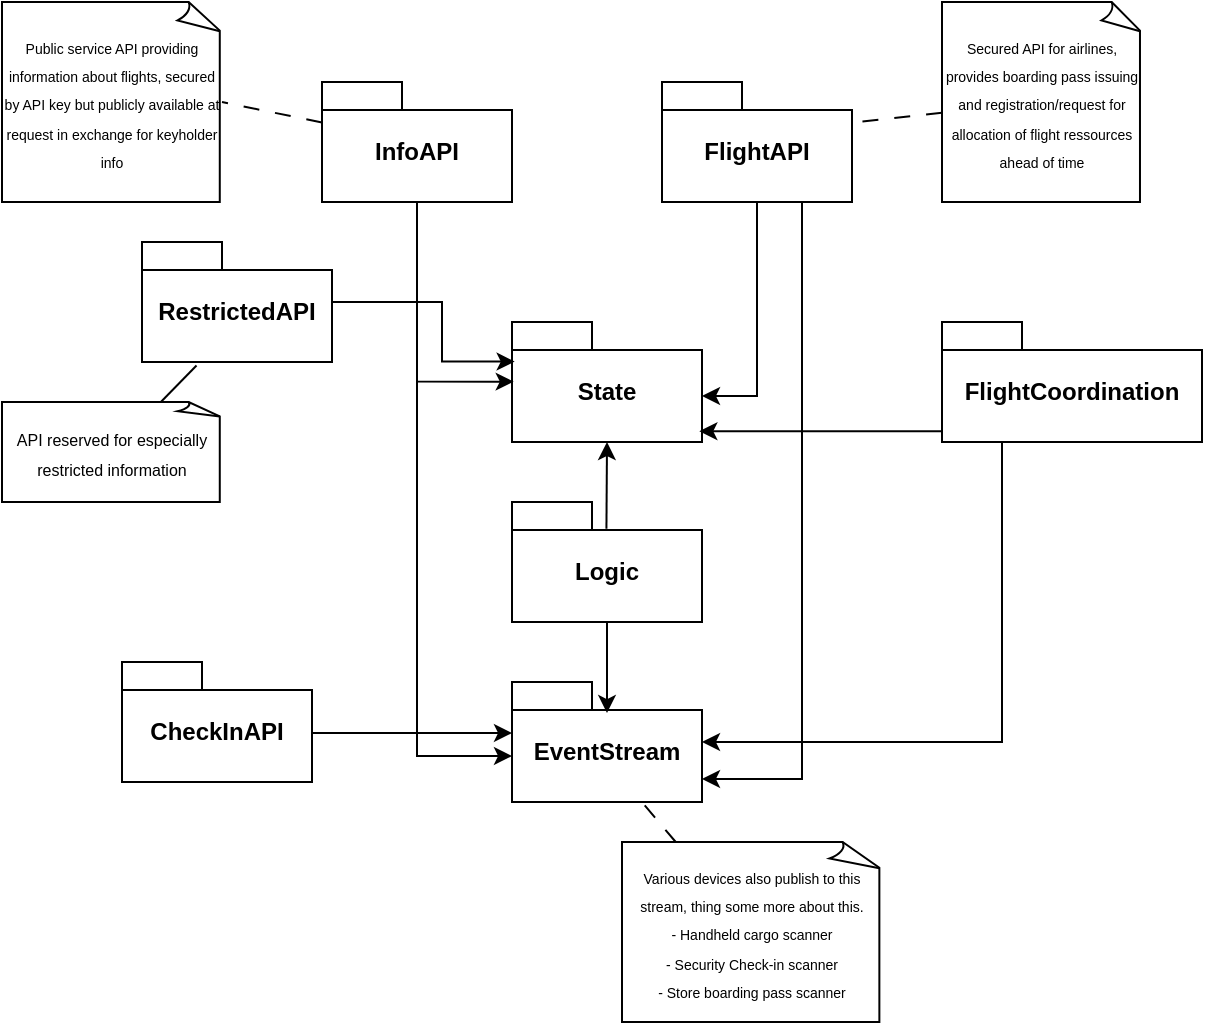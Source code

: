 <mxfile version="24.0.0" type="github">
  <diagram name="Page-1" id="RTZI7BI9XGlL8lKhkfU2">
    <mxGraphModel dx="1407" dy="564" grid="1" gridSize="10" guides="1" tooltips="1" connect="1" arrows="1" fold="1" page="1" pageScale="1" pageWidth="827" pageHeight="1169" math="0" shadow="0">
      <root>
        <mxCell id="0" />
        <mxCell id="1" parent="0" />
        <mxCell id="jgzKc0FuCxYrkeADa3Bx-15" style="rounded=0;orthogonalLoop=1;jettySize=auto;html=1;entryX=0;entryY=0;entryDx=70;entryDy=23;endArrow=none;endFill=0;entryPerimeter=0;dashed=1;dashPattern=8 8;" parent="1" source="jgzKc0FuCxYrkeADa3Bx-14" target="VFhXdiP3xMnJc5qm5MnM-1" edge="1">
          <mxGeometry relative="1" as="geometry">
            <mxPoint x="470" y="175" as="targetPoint" />
          </mxGeometry>
        </mxCell>
        <mxCell id="jgzKc0FuCxYrkeADa3Bx-14" value="&lt;font style=&quot;font-size: 7px;&quot;&gt;Secured API for airlines, provides boarding pass issuing and registration/request for allocation of flight ressources ahead of time&lt;/font&gt;" style="whiteSpace=wrap;html=1;shape=mxgraph.basic.document" parent="1" vertex="1">
          <mxGeometry x="510" y="100" width="100" height="100" as="geometry" />
        </mxCell>
        <mxCell id="VFhXdiP3xMnJc5qm5MnM-1" value="FlightAPI" style="shape=folder;fontStyle=1;spacingTop=10;tabWidth=40;tabHeight=14;tabPosition=left;html=1;whiteSpace=wrap;" vertex="1" parent="1">
          <mxGeometry x="370" y="140" width="95" height="60" as="geometry" />
        </mxCell>
        <mxCell id="VFhXdiP3xMnJc5qm5MnM-3" value="EventStream" style="shape=folder;fontStyle=1;spacingTop=10;tabWidth=40;tabHeight=14;tabPosition=left;html=1;whiteSpace=wrap;" vertex="1" parent="1">
          <mxGeometry x="295" y="440" width="95" height="60" as="geometry" />
        </mxCell>
        <mxCell id="VFhXdiP3xMnJc5qm5MnM-4" value="FlightCoordination" style="shape=folder;fontStyle=1;spacingTop=10;tabWidth=40;tabHeight=14;tabPosition=left;html=1;whiteSpace=wrap;" vertex="1" parent="1">
          <mxGeometry x="510" y="260" width="130" height="60" as="geometry" />
        </mxCell>
        <mxCell id="VFhXdiP3xMnJc5qm5MnM-5" value="State" style="shape=folder;fontStyle=1;spacingTop=10;tabWidth=40;tabHeight=14;tabPosition=left;html=1;whiteSpace=wrap;" vertex="1" parent="1">
          <mxGeometry x="295" y="260" width="95" height="60" as="geometry" />
        </mxCell>
        <mxCell id="VFhXdiP3xMnJc5qm5MnM-6" value="InfoAPI" style="shape=folder;fontStyle=1;spacingTop=10;tabWidth=40;tabHeight=14;tabPosition=left;html=1;whiteSpace=wrap;" vertex="1" parent="1">
          <mxGeometry x="200" y="140" width="95" height="60" as="geometry" />
        </mxCell>
        <mxCell id="VFhXdiP3xMnJc5qm5MnM-7" value="&lt;span style=&quot;font-size: 7px;&quot;&gt;Public service API providing information about flights, secured by API key but publicly available at request in exchange for keyholder info&lt;/span&gt;" style="whiteSpace=wrap;html=1;shape=mxgraph.basic.document" vertex="1" parent="1">
          <mxGeometry x="40" y="100" width="110" height="100" as="geometry" />
        </mxCell>
        <mxCell id="VFhXdiP3xMnJc5qm5MnM-8" style="rounded=0;orthogonalLoop=1;jettySize=auto;html=1;entryX=1;entryY=0.5;entryDx=0;entryDy=0;entryPerimeter=0;endArrow=none;endFill=0;dashed=1;dashPattern=8 8;" edge="1" parent="1" source="VFhXdiP3xMnJc5qm5MnM-6" target="VFhXdiP3xMnJc5qm5MnM-7">
          <mxGeometry relative="1" as="geometry" />
        </mxCell>
        <mxCell id="VFhXdiP3xMnJc5qm5MnM-28" style="edgeStyle=orthogonalEdgeStyle;rounded=0;orthogonalLoop=1;jettySize=auto;html=1;entryX=0.009;entryY=0.497;entryDx=0;entryDy=0;entryPerimeter=0;" edge="1" parent="1" source="VFhXdiP3xMnJc5qm5MnM-6" target="VFhXdiP3xMnJc5qm5MnM-5">
          <mxGeometry relative="1" as="geometry" />
        </mxCell>
        <mxCell id="VFhXdiP3xMnJc5qm5MnM-29" style="edgeStyle=orthogonalEdgeStyle;rounded=0;orthogonalLoop=1;jettySize=auto;html=1;entryX=0;entryY=0;entryDx=95;entryDy=37;entryPerimeter=0;" edge="1" parent="1" source="VFhXdiP3xMnJc5qm5MnM-1" target="VFhXdiP3xMnJc5qm5MnM-5">
          <mxGeometry relative="1" as="geometry" />
        </mxCell>
        <mxCell id="VFhXdiP3xMnJc5qm5MnM-30" style="edgeStyle=orthogonalEdgeStyle;rounded=0;orthogonalLoop=1;jettySize=auto;html=1;entryX=0.986;entryY=0.91;entryDx=0;entryDy=0;entryPerimeter=0;" edge="1" parent="1" source="VFhXdiP3xMnJc5qm5MnM-4" target="VFhXdiP3xMnJc5qm5MnM-5">
          <mxGeometry relative="1" as="geometry">
            <Array as="points">
              <mxPoint x="450" y="315" />
            </Array>
          </mxGeometry>
        </mxCell>
        <mxCell id="VFhXdiP3xMnJc5qm5MnM-32" value="Logic" style="shape=folder;fontStyle=1;spacingTop=10;tabWidth=40;tabHeight=14;tabPosition=left;html=1;whiteSpace=wrap;" vertex="1" parent="1">
          <mxGeometry x="295" y="350" width="95" height="60" as="geometry" />
        </mxCell>
        <mxCell id="VFhXdiP3xMnJc5qm5MnM-33" style="rounded=0;orthogonalLoop=1;jettySize=auto;html=1;entryX=0.5;entryY=1;entryDx=0;entryDy=0;entryPerimeter=0;exitX=0.497;exitY=0.222;exitDx=0;exitDy=0;exitPerimeter=0;" edge="1" parent="1" source="VFhXdiP3xMnJc5qm5MnM-32" target="VFhXdiP3xMnJc5qm5MnM-5">
          <mxGeometry relative="1" as="geometry">
            <mxPoint x="343" y="370" as="sourcePoint" />
          </mxGeometry>
        </mxCell>
        <mxCell id="VFhXdiP3xMnJc5qm5MnM-35" style="edgeStyle=orthogonalEdgeStyle;rounded=0;orthogonalLoop=1;jettySize=auto;html=1;entryX=0.25;entryY=1;entryDx=0;entryDy=0;entryPerimeter=0;endArrow=none;endFill=0;startArrow=classic;startFill=1;" edge="1" parent="1" source="VFhXdiP3xMnJc5qm5MnM-3" target="VFhXdiP3xMnJc5qm5MnM-4">
          <mxGeometry relative="1" as="geometry">
            <Array as="points">
              <mxPoint x="540" y="470" />
              <mxPoint x="540" y="320" />
            </Array>
          </mxGeometry>
        </mxCell>
        <mxCell id="VFhXdiP3xMnJc5qm5MnM-37" style="edgeStyle=orthogonalEdgeStyle;rounded=0;orthogonalLoop=1;jettySize=auto;html=1;entryX=0.5;entryY=1;entryDx=0;entryDy=0;entryPerimeter=0;startArrow=classic;startFill=1;exitX=0.5;exitY=0.259;exitDx=0;exitDy=0;exitPerimeter=0;endArrow=none;endFill=0;" edge="1" parent="1" source="VFhXdiP3xMnJc5qm5MnM-3" target="VFhXdiP3xMnJc5qm5MnM-32">
          <mxGeometry relative="1" as="geometry">
            <mxPoint x="343" y="440" as="sourcePoint" />
          </mxGeometry>
        </mxCell>
        <mxCell id="VFhXdiP3xMnJc5qm5MnM-38" style="edgeStyle=orthogonalEdgeStyle;rounded=0;orthogonalLoop=1;jettySize=auto;html=1;entryX=0;entryY=0;entryDx=0;entryDy=37;entryPerimeter=0;" edge="1" parent="1" source="VFhXdiP3xMnJc5qm5MnM-6" target="VFhXdiP3xMnJc5qm5MnM-3">
          <mxGeometry relative="1" as="geometry" />
        </mxCell>
        <mxCell id="VFhXdiP3xMnJc5qm5MnM-39" style="edgeStyle=orthogonalEdgeStyle;rounded=0;orthogonalLoop=1;jettySize=auto;html=1;entryX=0;entryY=0;entryDx=95;entryDy=48.5;entryPerimeter=0;" edge="1" parent="1" source="VFhXdiP3xMnJc5qm5MnM-1" target="VFhXdiP3xMnJc5qm5MnM-3">
          <mxGeometry relative="1" as="geometry">
            <Array as="points">
              <mxPoint x="440" y="488" />
            </Array>
          </mxGeometry>
        </mxCell>
        <mxCell id="VFhXdiP3xMnJc5qm5MnM-40" value="CheckInAPI" style="shape=folder;fontStyle=1;spacingTop=10;tabWidth=40;tabHeight=14;tabPosition=left;html=1;whiteSpace=wrap;" vertex="1" parent="1">
          <mxGeometry x="100" y="430" width="95" height="60" as="geometry" />
        </mxCell>
        <mxCell id="VFhXdiP3xMnJc5qm5MnM-45" value="&lt;font style=&quot;font-size: 7px;&quot;&gt;Various devices also publish to this stream, thing some more about this.&lt;/font&gt;&lt;div&gt;&lt;font style=&quot;font-size: 7px;&quot;&gt;- Handheld cargo scanner&lt;/font&gt;&lt;/div&gt;&lt;div&gt;&lt;font style=&quot;font-size: 7px;&quot;&gt;- Security Check-in scanner&lt;/font&gt;&lt;/div&gt;&lt;div&gt;&lt;font style=&quot;font-size: 7px;&quot;&gt;- Store boarding pass scanner&lt;/font&gt;&lt;/div&gt;" style="whiteSpace=wrap;html=1;shape=mxgraph.basic.document" vertex="1" parent="1">
          <mxGeometry x="350" y="520" width="130" height="90" as="geometry" />
        </mxCell>
        <mxCell id="VFhXdiP3xMnJc5qm5MnM-46" style="rounded=0;orthogonalLoop=1;jettySize=auto;html=1;entryX=0.69;entryY=1.012;entryDx=0;entryDy=0;entryPerimeter=0;endArrow=none;endFill=0;dashed=1;dashPattern=8 8;" edge="1" parent="1" source="VFhXdiP3xMnJc5qm5MnM-45" target="VFhXdiP3xMnJc5qm5MnM-3">
          <mxGeometry relative="1" as="geometry" />
        </mxCell>
        <mxCell id="VFhXdiP3xMnJc5qm5MnM-47" style="edgeStyle=orthogonalEdgeStyle;rounded=0;orthogonalLoop=1;jettySize=auto;html=1;entryX=0;entryY=0;entryDx=0;entryDy=25.5;entryPerimeter=0;" edge="1" parent="1" source="VFhXdiP3xMnJc5qm5MnM-40" target="VFhXdiP3xMnJc5qm5MnM-3">
          <mxGeometry relative="1" as="geometry">
            <Array as="points">
              <mxPoint x="200" y="466" />
            </Array>
          </mxGeometry>
        </mxCell>
        <mxCell id="VFhXdiP3xMnJc5qm5MnM-55" value="RestrictedAPI" style="shape=folder;fontStyle=1;spacingTop=10;tabWidth=40;tabHeight=14;tabPosition=left;html=1;whiteSpace=wrap;" vertex="1" parent="1">
          <mxGeometry x="110" y="220" width="95" height="60" as="geometry" />
        </mxCell>
        <mxCell id="VFhXdiP3xMnJc5qm5MnM-56" style="edgeStyle=orthogonalEdgeStyle;rounded=0;orthogonalLoop=1;jettySize=auto;html=1;entryX=0.014;entryY=0.33;entryDx=0;entryDy=0;entryPerimeter=0;" edge="1" parent="1" source="VFhXdiP3xMnJc5qm5MnM-55" target="VFhXdiP3xMnJc5qm5MnM-5">
          <mxGeometry relative="1" as="geometry">
            <Array as="points">
              <mxPoint x="260" y="250" />
              <mxPoint x="260" y="280" />
            </Array>
          </mxGeometry>
        </mxCell>
        <mxCell id="VFhXdiP3xMnJc5qm5MnM-57" value="&lt;font style=&quot;font-size: 8px;&quot;&gt;API reserved for especially restricted information&lt;/font&gt;" style="whiteSpace=wrap;html=1;shape=mxgraph.basic.document" vertex="1" parent="1">
          <mxGeometry x="40" y="300" width="110" height="50" as="geometry" />
        </mxCell>
        <mxCell id="VFhXdiP3xMnJc5qm5MnM-58" style="rounded=0;orthogonalLoop=1;jettySize=auto;html=1;entryX=0.287;entryY=1.029;entryDx=0;entryDy=0;entryPerimeter=0;endArrow=none;endFill=0;" edge="1" parent="1" source="VFhXdiP3xMnJc5qm5MnM-57" target="VFhXdiP3xMnJc5qm5MnM-55">
          <mxGeometry relative="1" as="geometry" />
        </mxCell>
      </root>
    </mxGraphModel>
  </diagram>
</mxfile>
